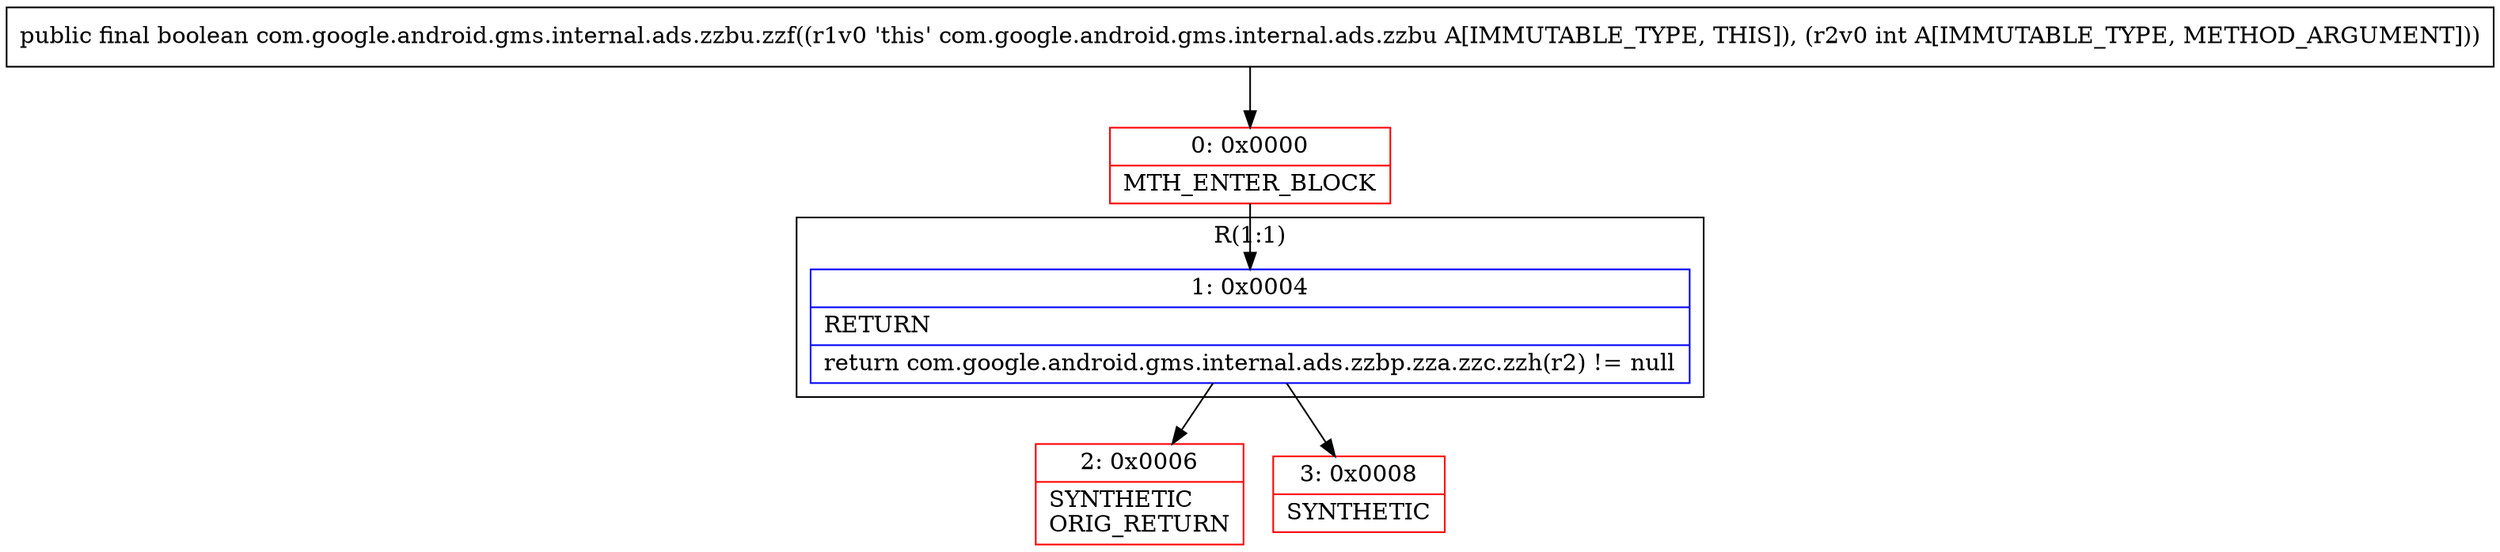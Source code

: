 digraph "CFG forcom.google.android.gms.internal.ads.zzbu.zzf(I)Z" {
subgraph cluster_Region_1814447484 {
label = "R(1:1)";
node [shape=record,color=blue];
Node_1 [shape=record,label="{1\:\ 0x0004|RETURN\l|return com.google.android.gms.internal.ads.zzbp.zza.zzc.zzh(r2) != null\l}"];
}
Node_0 [shape=record,color=red,label="{0\:\ 0x0000|MTH_ENTER_BLOCK\l}"];
Node_2 [shape=record,color=red,label="{2\:\ 0x0006|SYNTHETIC\lORIG_RETURN\l}"];
Node_3 [shape=record,color=red,label="{3\:\ 0x0008|SYNTHETIC\l}"];
MethodNode[shape=record,label="{public final boolean com.google.android.gms.internal.ads.zzbu.zzf((r1v0 'this' com.google.android.gms.internal.ads.zzbu A[IMMUTABLE_TYPE, THIS]), (r2v0 int A[IMMUTABLE_TYPE, METHOD_ARGUMENT])) }"];
MethodNode -> Node_0;
Node_1 -> Node_2;
Node_1 -> Node_3;
Node_0 -> Node_1;
}

